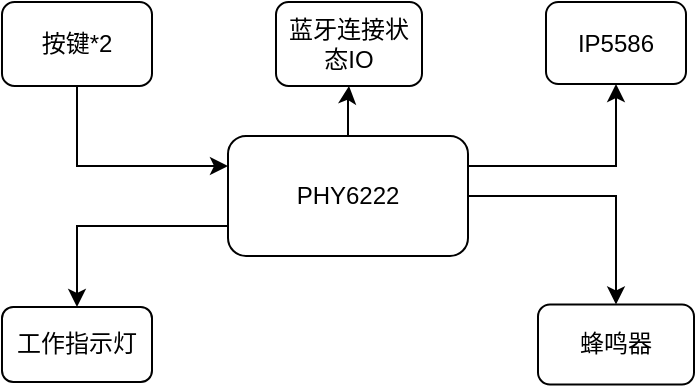 <mxfile version="16.5.6" type="github">
  <diagram id="LEmtDCH_rk8Sx9dJpY-e" name="Page-1">
    <mxGraphModel dx="1422" dy="762" grid="0" gridSize="10" guides="1" tooltips="1" connect="1" arrows="1" fold="1" page="1" pageScale="1" pageWidth="827" pageHeight="1169" math="0" shadow="0">
      <root>
        <mxCell id="0" />
        <mxCell id="1" parent="0" />
        <mxCell id="DjUwBBqmj47gVqZh7mE5-3" value="" style="edgeStyle=orthogonalEdgeStyle;rounded=0;orthogonalLoop=1;jettySize=auto;html=1;" edge="1" parent="1" source="ZpJ0VBWsio0nk-9sUjNW-1" target="ZpJ0VBWsio0nk-9sUjNW-5">
          <mxGeometry relative="1" as="geometry" />
        </mxCell>
        <mxCell id="DjUwBBqmj47gVqZh7mE5-4" value="" style="edgeStyle=orthogonalEdgeStyle;rounded=0;orthogonalLoop=1;jettySize=auto;html=1;" edge="1" parent="1" source="ZpJ0VBWsio0nk-9sUjNW-1" target="ZpJ0VBWsio0nk-9sUjNW-3">
          <mxGeometry relative="1" as="geometry" />
        </mxCell>
        <mxCell id="DjUwBBqmj47gVqZh7mE5-5" style="edgeStyle=orthogonalEdgeStyle;rounded=0;orthogonalLoop=1;jettySize=auto;html=1;exitX=1;exitY=0.25;exitDx=0;exitDy=0;entryX=0.5;entryY=1;entryDx=0;entryDy=0;" edge="1" parent="1" source="ZpJ0VBWsio0nk-9sUjNW-1" target="DjUwBBqmj47gVqZh7mE5-1">
          <mxGeometry relative="1" as="geometry" />
        </mxCell>
        <mxCell id="DjUwBBqmj47gVqZh7mE5-8" style="edgeStyle=orthogonalEdgeStyle;rounded=0;orthogonalLoop=1;jettySize=auto;html=1;exitX=0;exitY=0.75;exitDx=0;exitDy=0;" edge="1" parent="1" source="ZpJ0VBWsio0nk-9sUjNW-1" target="ZpJ0VBWsio0nk-9sUjNW-4">
          <mxGeometry relative="1" as="geometry" />
        </mxCell>
        <mxCell id="ZpJ0VBWsio0nk-9sUjNW-1" value="PHY6222" style="rounded=1;whiteSpace=wrap;html=1;" parent="1" vertex="1">
          <mxGeometry x="357" y="358" width="120" height="60" as="geometry" />
        </mxCell>
        <mxCell id="DjUwBBqmj47gVqZh7mE5-9" style="edgeStyle=orthogonalEdgeStyle;rounded=0;orthogonalLoop=1;jettySize=auto;html=1;exitX=0.5;exitY=1;exitDx=0;exitDy=0;entryX=0;entryY=0.25;entryDx=0;entryDy=0;" edge="1" parent="1" source="ZpJ0VBWsio0nk-9sUjNW-2" target="ZpJ0VBWsio0nk-9sUjNW-1">
          <mxGeometry relative="1" as="geometry" />
        </mxCell>
        <mxCell id="ZpJ0VBWsio0nk-9sUjNW-2" value="按键*2" style="rounded=1;whiteSpace=wrap;html=1;" parent="1" vertex="1">
          <mxGeometry x="244" y="291" width="75" height="42" as="geometry" />
        </mxCell>
        <mxCell id="ZpJ0VBWsio0nk-9sUjNW-3" value="蜂鸣器" style="rounded=1;whiteSpace=wrap;html=1;" parent="1" vertex="1">
          <mxGeometry x="512" y="442.25" width="78" height="40" as="geometry" />
        </mxCell>
        <mxCell id="ZpJ0VBWsio0nk-9sUjNW-4" value="工作指示灯" style="rounded=1;whiteSpace=wrap;html=1;" parent="1" vertex="1">
          <mxGeometry x="244" y="443.5" width="75" height="37.5" as="geometry" />
        </mxCell>
        <mxCell id="ZpJ0VBWsio0nk-9sUjNW-5" value="蓝牙连接状态IO" style="rounded=1;whiteSpace=wrap;html=1;" parent="1" vertex="1">
          <mxGeometry x="381" y="291" width="73" height="42" as="geometry" />
        </mxCell>
        <mxCell id="DjUwBBqmj47gVqZh7mE5-1" value="IP5586" style="rounded=1;whiteSpace=wrap;html=1;" vertex="1" parent="1">
          <mxGeometry x="516" y="291" width="70" height="41" as="geometry" />
        </mxCell>
      </root>
    </mxGraphModel>
  </diagram>
</mxfile>
